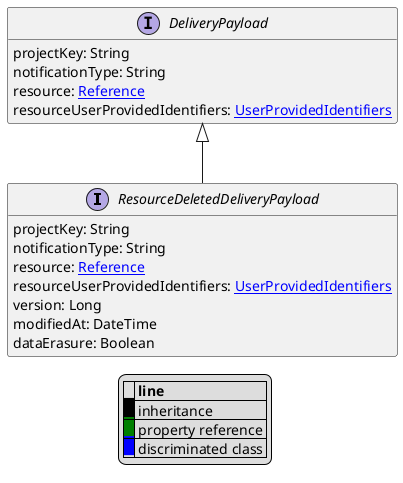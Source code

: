 @startuml

hide empty fields
hide empty methods
legend
|= |= line |
|<back:black>   </back>| inheritance |
|<back:green>   </back>| property reference |
|<back:blue>   </back>| discriminated class |
endlegend
interface ResourceDeletedDeliveryPayload [[ResourceDeletedDeliveryPayload.svg]] extends DeliveryPayload {
    projectKey: String
    notificationType: String
    resource: [[Reference.svg Reference]]
    resourceUserProvidedIdentifiers: [[UserProvidedIdentifiers.svg UserProvidedIdentifiers]]
    version: Long
    modifiedAt: DateTime
    dataErasure: Boolean
}
interface DeliveryPayload [[DeliveryPayload.svg]]  {
    projectKey: String
    notificationType: String
    resource: [[Reference.svg Reference]]
    resourceUserProvidedIdentifiers: [[UserProvidedIdentifiers.svg UserProvidedIdentifiers]]
}





@enduml
